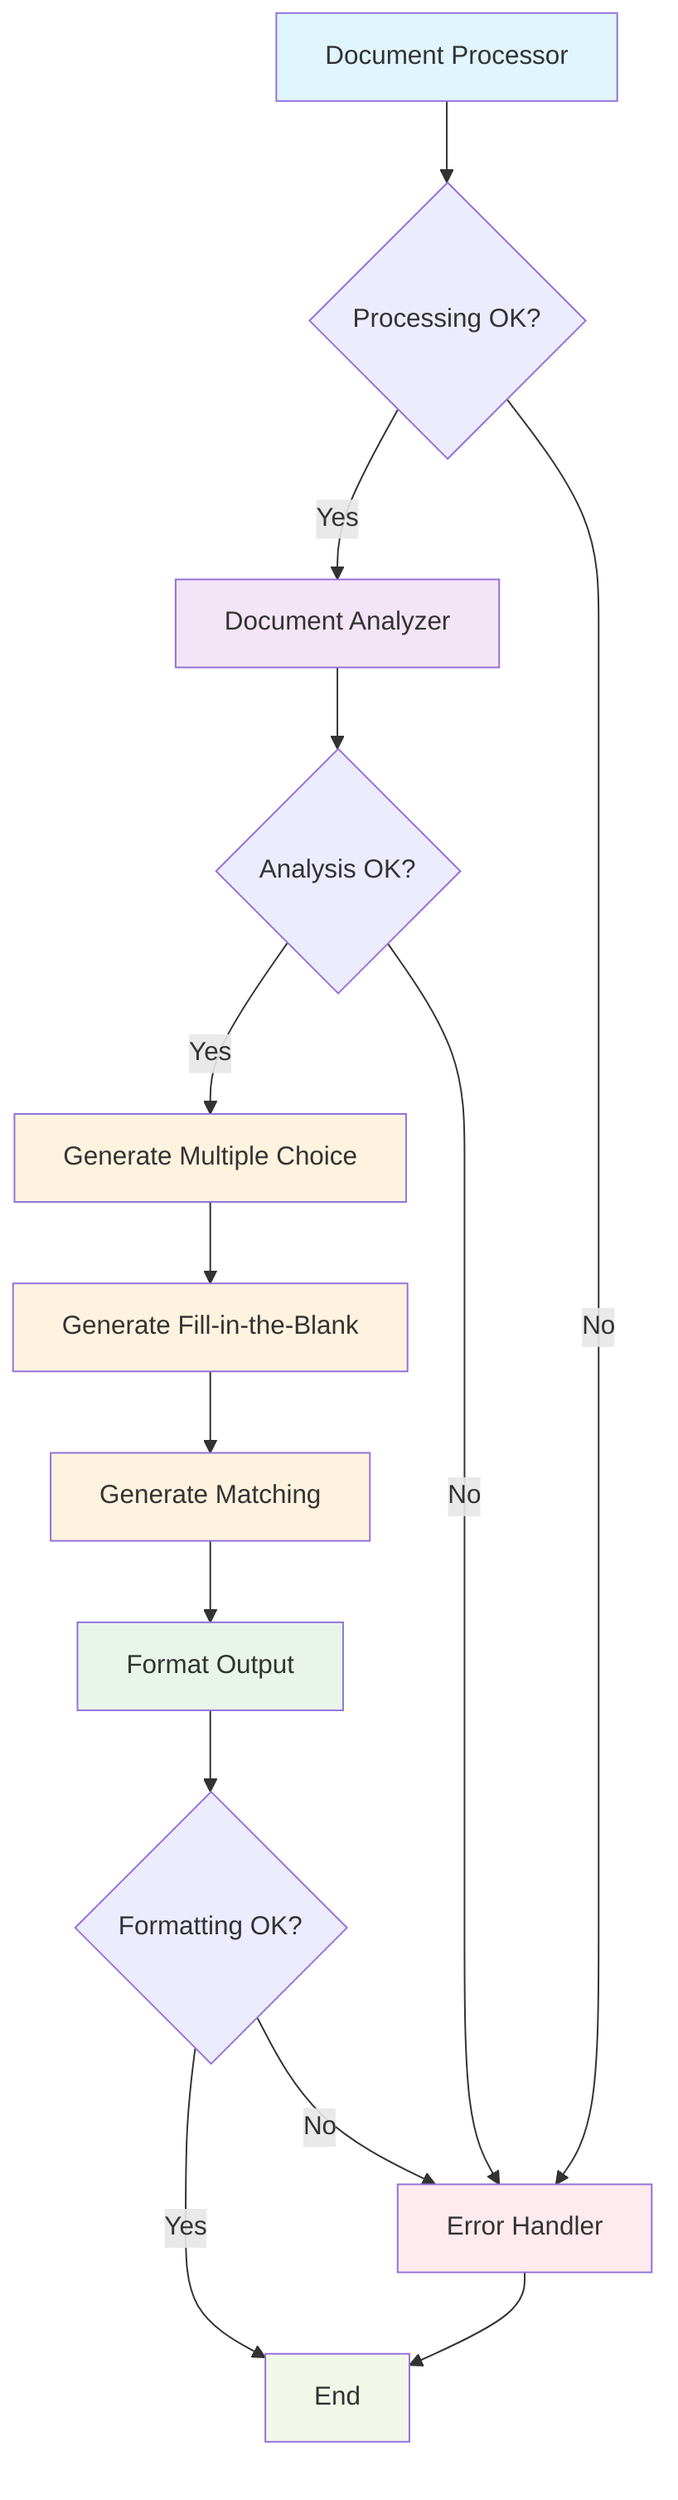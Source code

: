 graph TD
    A[Document Processor] --> B{Processing OK?}
    B -->|Yes| C[Document Analyzer]
    B -->|No| H[Error Handler]
    
    C --> D{Analysis OK?}
    D -->|Yes| E[Generate Multiple Choice]
    D -->|No| H
    
    E --> F[Generate Fill-in-the-Blank]
    F --> G[Generate Matching]
    G --> I[Format Output]
    
    I --> J{Formatting OK?}
    J -->|Yes| K[End]
    J -->|No| H
    
    H --> K
    
    style A fill:#e1f5fe
    style C fill:#f3e5f5
    style E fill:#fff3e0
    style F fill:#fff3e0
    style G fill:#fff3e0
    style I fill:#e8f5e8
    style H fill:#ffebee
    style K fill:#f1f8e9